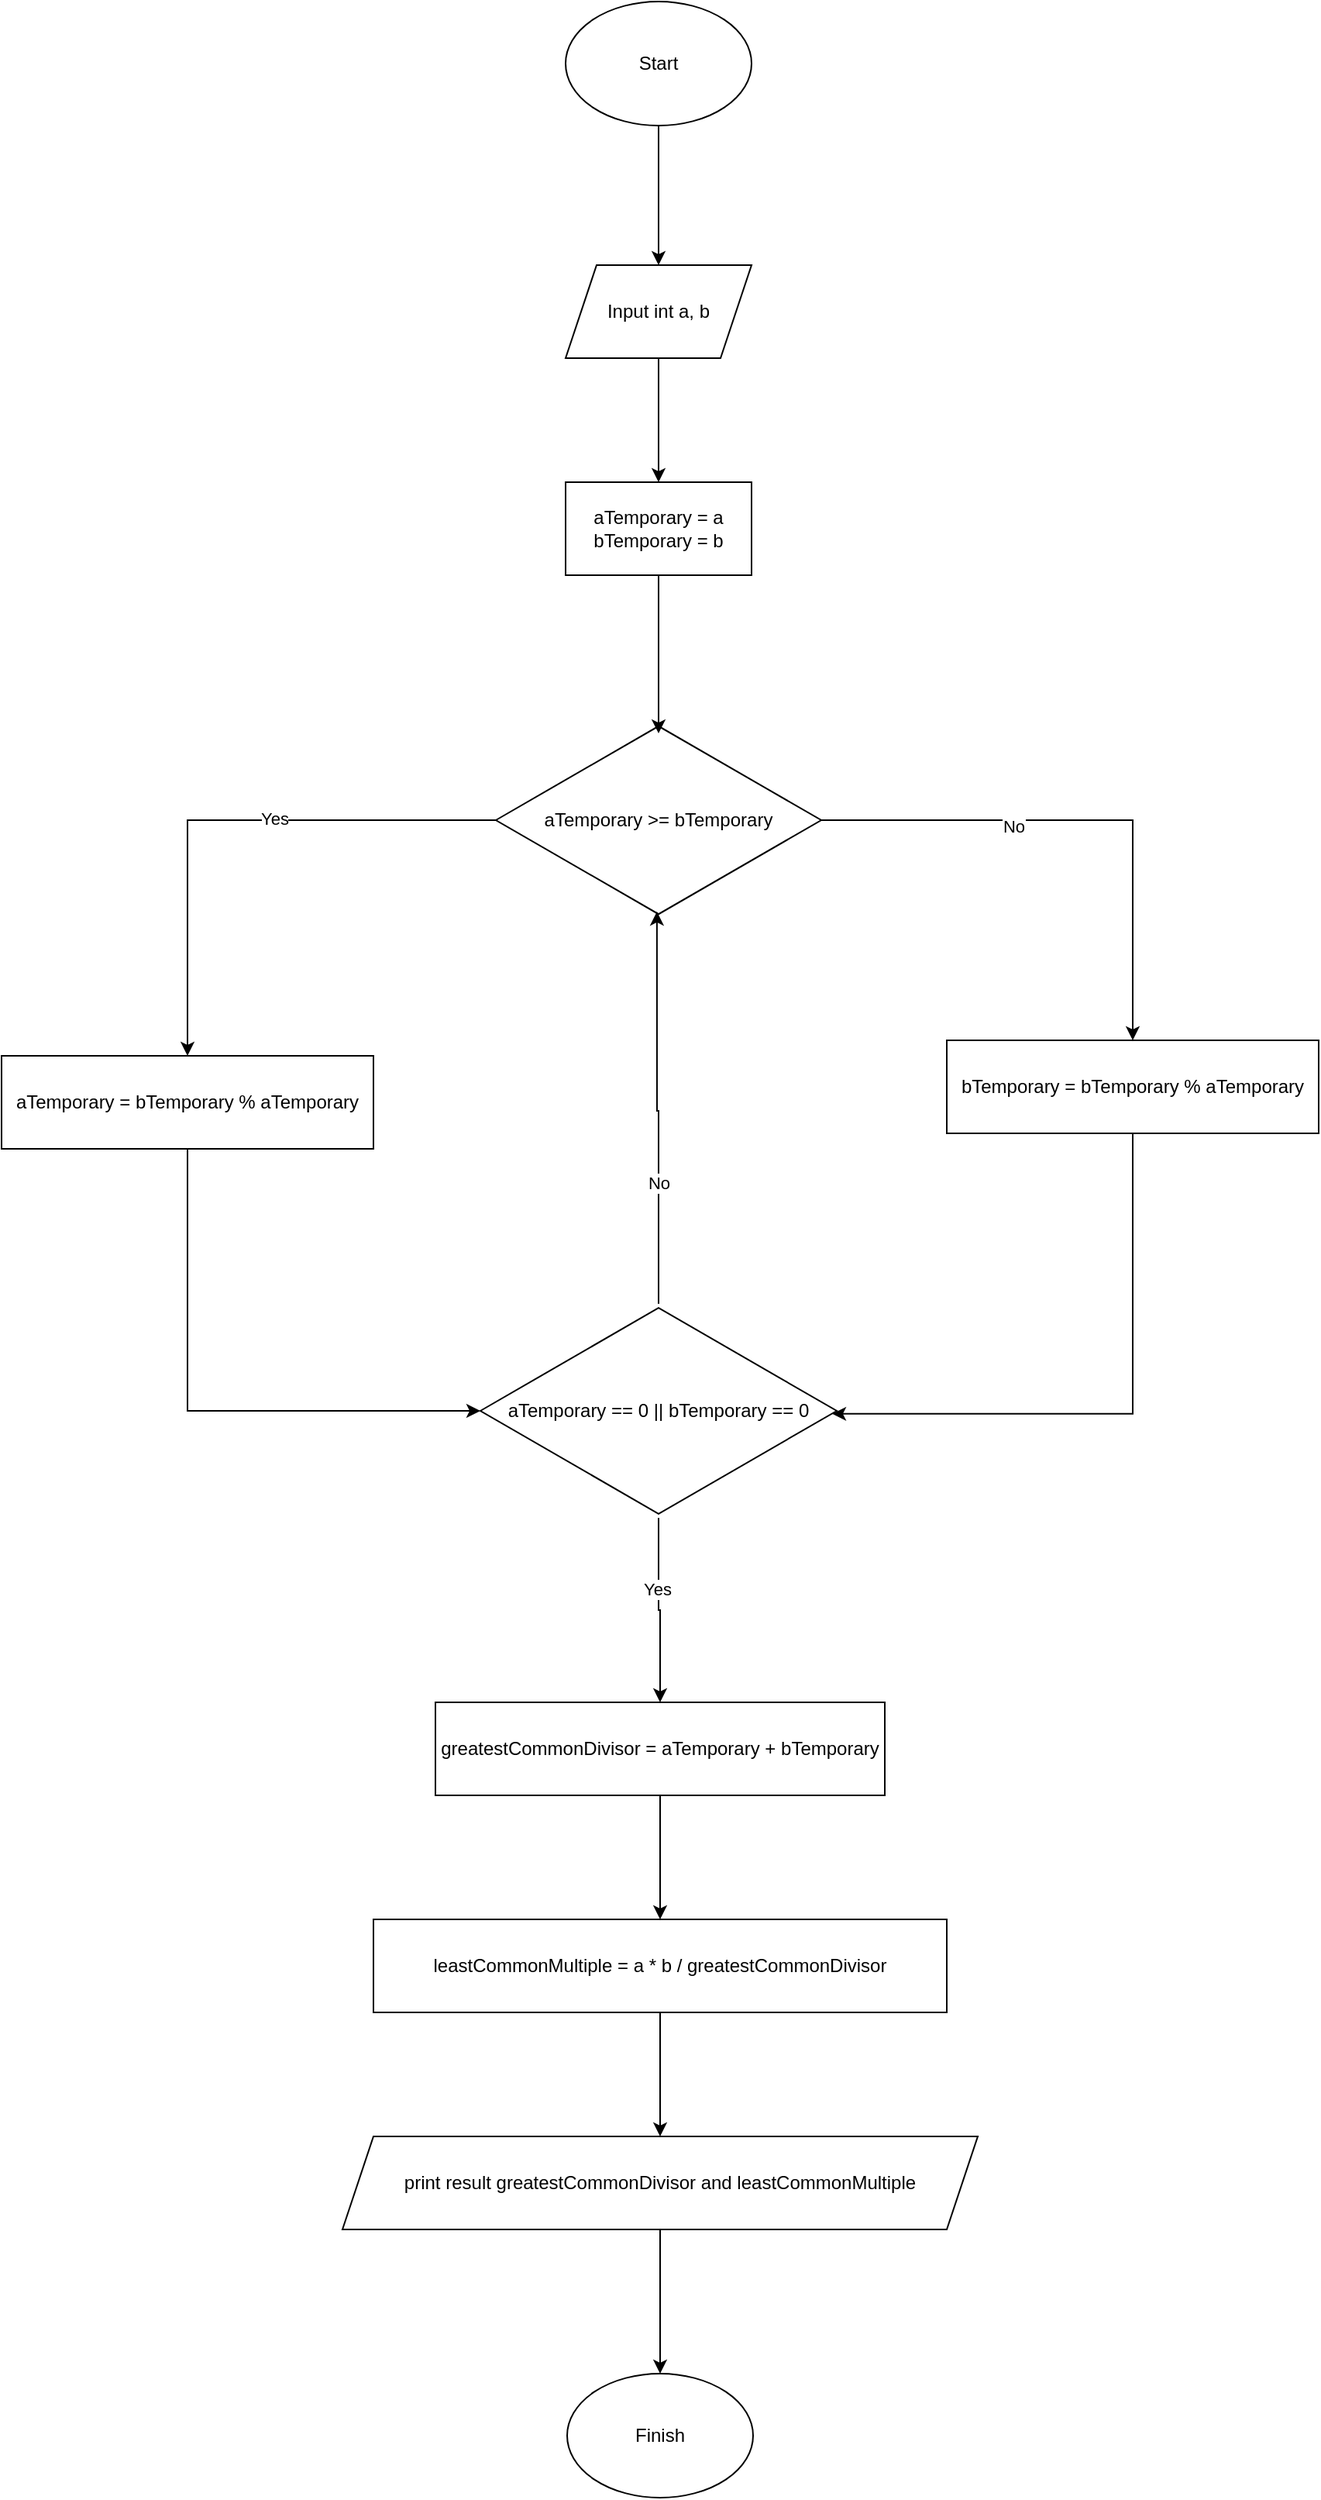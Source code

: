 <mxfile version="24.7.16">
  <diagram name="Trang-1" id="EdSShYRgr9-sR2jkU0OT">
    <mxGraphModel dx="2501" dy="738" grid="1" gridSize="10" guides="1" tooltips="1" connect="1" arrows="1" fold="1" page="1" pageScale="1" pageWidth="827" pageHeight="1169" math="0" shadow="0">
      <root>
        <mxCell id="0" />
        <mxCell id="1" parent="0" />
        <mxCell id="dbG9XPMXgUGYhE6corkZ-3" value="" style="edgeStyle=orthogonalEdgeStyle;rounded=0;orthogonalLoop=1;jettySize=auto;html=1;" edge="1" parent="1" source="dbG9XPMXgUGYhE6corkZ-1" target="dbG9XPMXgUGYhE6corkZ-2">
          <mxGeometry relative="1" as="geometry" />
        </mxCell>
        <mxCell id="dbG9XPMXgUGYhE6corkZ-1" value="Start" style="ellipse;whiteSpace=wrap;html=1;" vertex="1" parent="1">
          <mxGeometry x="354" y="120" width="120" height="80" as="geometry" />
        </mxCell>
        <mxCell id="dbG9XPMXgUGYhE6corkZ-5" value="" style="edgeStyle=orthogonalEdgeStyle;rounded=0;orthogonalLoop=1;jettySize=auto;html=1;" edge="1" parent="1" source="dbG9XPMXgUGYhE6corkZ-2" target="dbG9XPMXgUGYhE6corkZ-4">
          <mxGeometry relative="1" as="geometry" />
        </mxCell>
        <mxCell id="dbG9XPMXgUGYhE6corkZ-2" value="Input int a, b" style="shape=parallelogram;perimeter=parallelogramPerimeter;whiteSpace=wrap;html=1;fixedSize=1;" vertex="1" parent="1">
          <mxGeometry x="354" y="290" width="120" height="60" as="geometry" />
        </mxCell>
        <mxCell id="dbG9XPMXgUGYhE6corkZ-4" value="aTemporary = a&lt;div&gt;bTemporary = b&lt;/div&gt;" style="whiteSpace=wrap;html=1;" vertex="1" parent="1">
          <mxGeometry x="354" y="430" width="120" height="60" as="geometry" />
        </mxCell>
        <mxCell id="dbG9XPMXgUGYhE6corkZ-9" value="" style="edgeStyle=orthogonalEdgeStyle;rounded=0;orthogonalLoop=1;jettySize=auto;html=1;" edge="1" parent="1" source="dbG9XPMXgUGYhE6corkZ-6" target="dbG9XPMXgUGYhE6corkZ-8">
          <mxGeometry relative="1" as="geometry" />
        </mxCell>
        <mxCell id="dbG9XPMXgUGYhE6corkZ-10" value="Yes" style="edgeLabel;html=1;align=center;verticalAlign=middle;resizable=0;points=[];" vertex="1" connectable="0" parent="dbG9XPMXgUGYhE6corkZ-9">
          <mxGeometry x="-0.181" y="-1" relative="1" as="geometry">
            <mxPoint as="offset" />
          </mxGeometry>
        </mxCell>
        <mxCell id="dbG9XPMXgUGYhE6corkZ-12" value="" style="edgeStyle=orthogonalEdgeStyle;rounded=0;orthogonalLoop=1;jettySize=auto;html=1;" edge="1" parent="1" source="dbG9XPMXgUGYhE6corkZ-6" target="dbG9XPMXgUGYhE6corkZ-11">
          <mxGeometry relative="1" as="geometry" />
        </mxCell>
        <mxCell id="dbG9XPMXgUGYhE6corkZ-13" value="No" style="edgeLabel;html=1;align=center;verticalAlign=middle;resizable=0;points=[];" vertex="1" connectable="0" parent="dbG9XPMXgUGYhE6corkZ-12">
          <mxGeometry x="-0.277" y="-4" relative="1" as="geometry">
            <mxPoint as="offset" />
          </mxGeometry>
        </mxCell>
        <mxCell id="dbG9XPMXgUGYhE6corkZ-6" value="aTemporary &amp;gt;= bTemporary" style="html=1;whiteSpace=wrap;aspect=fixed;shape=isoRectangle;" vertex="1" parent="1">
          <mxGeometry x="309" y="585" width="210" height="126" as="geometry" />
        </mxCell>
        <mxCell id="dbG9XPMXgUGYhE6corkZ-7" style="edgeStyle=orthogonalEdgeStyle;rounded=0;orthogonalLoop=1;jettySize=auto;html=1;entryX=0.5;entryY=0.056;entryDx=0;entryDy=0;entryPerimeter=0;" edge="1" parent="1" source="dbG9XPMXgUGYhE6corkZ-4" target="dbG9XPMXgUGYhE6corkZ-6">
          <mxGeometry relative="1" as="geometry" />
        </mxCell>
        <mxCell id="dbG9XPMXgUGYhE6corkZ-8" value="aTemporary = bTemporary % aTemporary" style="whiteSpace=wrap;html=1;" vertex="1" parent="1">
          <mxGeometry x="-10" y="800" width="240" height="60" as="geometry" />
        </mxCell>
        <mxCell id="dbG9XPMXgUGYhE6corkZ-11" value="bTemporary = bTemporary % aTemporary" style="whiteSpace=wrap;html=1;" vertex="1" parent="1">
          <mxGeometry x="600" y="790" width="240" height="60" as="geometry" />
        </mxCell>
        <mxCell id="dbG9XPMXgUGYhE6corkZ-18" value="" style="edgeStyle=orthogonalEdgeStyle;rounded=0;orthogonalLoop=1;jettySize=auto;html=1;" edge="1" parent="1" source="dbG9XPMXgUGYhE6corkZ-14" target="dbG9XPMXgUGYhE6corkZ-17">
          <mxGeometry relative="1" as="geometry" />
        </mxCell>
        <mxCell id="dbG9XPMXgUGYhE6corkZ-19" value="Yes" style="edgeLabel;html=1;align=center;verticalAlign=middle;resizable=0;points=[];" vertex="1" connectable="0" parent="dbG9XPMXgUGYhE6corkZ-18">
          <mxGeometry x="-0.244" y="-1" relative="1" as="geometry">
            <mxPoint as="offset" />
          </mxGeometry>
        </mxCell>
        <mxCell id="dbG9XPMXgUGYhE6corkZ-14" value="aTemporary == 0 || bTemporary == 0" style="html=1;whiteSpace=wrap;aspect=fixed;shape=isoRectangle;" vertex="1" parent="1">
          <mxGeometry x="299" y="960" width="230" height="138" as="geometry" />
        </mxCell>
        <mxCell id="dbG9XPMXgUGYhE6corkZ-15" style="edgeStyle=orthogonalEdgeStyle;rounded=0;orthogonalLoop=1;jettySize=auto;html=1;entryX=0;entryY=0.5;entryDx=0;entryDy=0;entryPerimeter=0;exitX=0.5;exitY=1;exitDx=0;exitDy=0;" edge="1" parent="1" source="dbG9XPMXgUGYhE6corkZ-8" target="dbG9XPMXgUGYhE6corkZ-14">
          <mxGeometry relative="1" as="geometry" />
        </mxCell>
        <mxCell id="dbG9XPMXgUGYhE6corkZ-16" style="edgeStyle=orthogonalEdgeStyle;rounded=0;orthogonalLoop=1;jettySize=auto;html=1;entryX=0.987;entryY=0.514;entryDx=0;entryDy=0;entryPerimeter=0;exitX=0.5;exitY=1;exitDx=0;exitDy=0;" edge="1" parent="1" source="dbG9XPMXgUGYhE6corkZ-11" target="dbG9XPMXgUGYhE6corkZ-14">
          <mxGeometry relative="1" as="geometry">
            <Array as="points">
              <mxPoint x="720" y="1031" />
            </Array>
          </mxGeometry>
        </mxCell>
        <mxCell id="dbG9XPMXgUGYhE6corkZ-23" value="" style="edgeStyle=orthogonalEdgeStyle;rounded=0;orthogonalLoop=1;jettySize=auto;html=1;" edge="1" parent="1" source="dbG9XPMXgUGYhE6corkZ-17" target="dbG9XPMXgUGYhE6corkZ-22">
          <mxGeometry relative="1" as="geometry" />
        </mxCell>
        <mxCell id="dbG9XPMXgUGYhE6corkZ-17" value="greatestCommonDivisor = aTemporary + bTemporary" style="whiteSpace=wrap;html=1;" vertex="1" parent="1">
          <mxGeometry x="270" y="1217" width="290" height="60" as="geometry" />
        </mxCell>
        <mxCell id="dbG9XPMXgUGYhE6corkZ-20" style="edgeStyle=orthogonalEdgeStyle;rounded=0;orthogonalLoop=1;jettySize=auto;html=1;entryX=0.495;entryY=0.968;entryDx=0;entryDy=0;entryPerimeter=0;" edge="1" parent="1" source="dbG9XPMXgUGYhE6corkZ-14" target="dbG9XPMXgUGYhE6corkZ-6">
          <mxGeometry relative="1" as="geometry" />
        </mxCell>
        <mxCell id="dbG9XPMXgUGYhE6corkZ-21" value="No" style="edgeLabel;html=1;align=center;verticalAlign=middle;resizable=0;points=[];" vertex="1" connectable="0" parent="dbG9XPMXgUGYhE6corkZ-20">
          <mxGeometry x="-0.382" relative="1" as="geometry">
            <mxPoint as="offset" />
          </mxGeometry>
        </mxCell>
        <mxCell id="dbG9XPMXgUGYhE6corkZ-25" value="" style="edgeStyle=orthogonalEdgeStyle;rounded=0;orthogonalLoop=1;jettySize=auto;html=1;" edge="1" parent="1" source="dbG9XPMXgUGYhE6corkZ-22" target="dbG9XPMXgUGYhE6corkZ-24">
          <mxGeometry relative="1" as="geometry" />
        </mxCell>
        <mxCell id="dbG9XPMXgUGYhE6corkZ-22" value="leastCommonMultiple = a * b / greatestCommonDivisor" style="whiteSpace=wrap;html=1;" vertex="1" parent="1">
          <mxGeometry x="230" y="1357" width="370" height="60" as="geometry" />
        </mxCell>
        <mxCell id="dbG9XPMXgUGYhE6corkZ-27" style="edgeStyle=orthogonalEdgeStyle;rounded=0;orthogonalLoop=1;jettySize=auto;html=1;" edge="1" parent="1" source="dbG9XPMXgUGYhE6corkZ-24" target="dbG9XPMXgUGYhE6corkZ-26">
          <mxGeometry relative="1" as="geometry" />
        </mxCell>
        <mxCell id="dbG9XPMXgUGYhE6corkZ-24" value="print result greatestCommonDivisor and leastCommonMultiple" style="shape=parallelogram;perimeter=parallelogramPerimeter;whiteSpace=wrap;html=1;fixedSize=1;" vertex="1" parent="1">
          <mxGeometry x="210" y="1497" width="410" height="60" as="geometry" />
        </mxCell>
        <mxCell id="dbG9XPMXgUGYhE6corkZ-26" value="Finish" style="ellipse;whiteSpace=wrap;html=1;" vertex="1" parent="1">
          <mxGeometry x="355" y="1650" width="120" height="80" as="geometry" />
        </mxCell>
      </root>
    </mxGraphModel>
  </diagram>
</mxfile>
